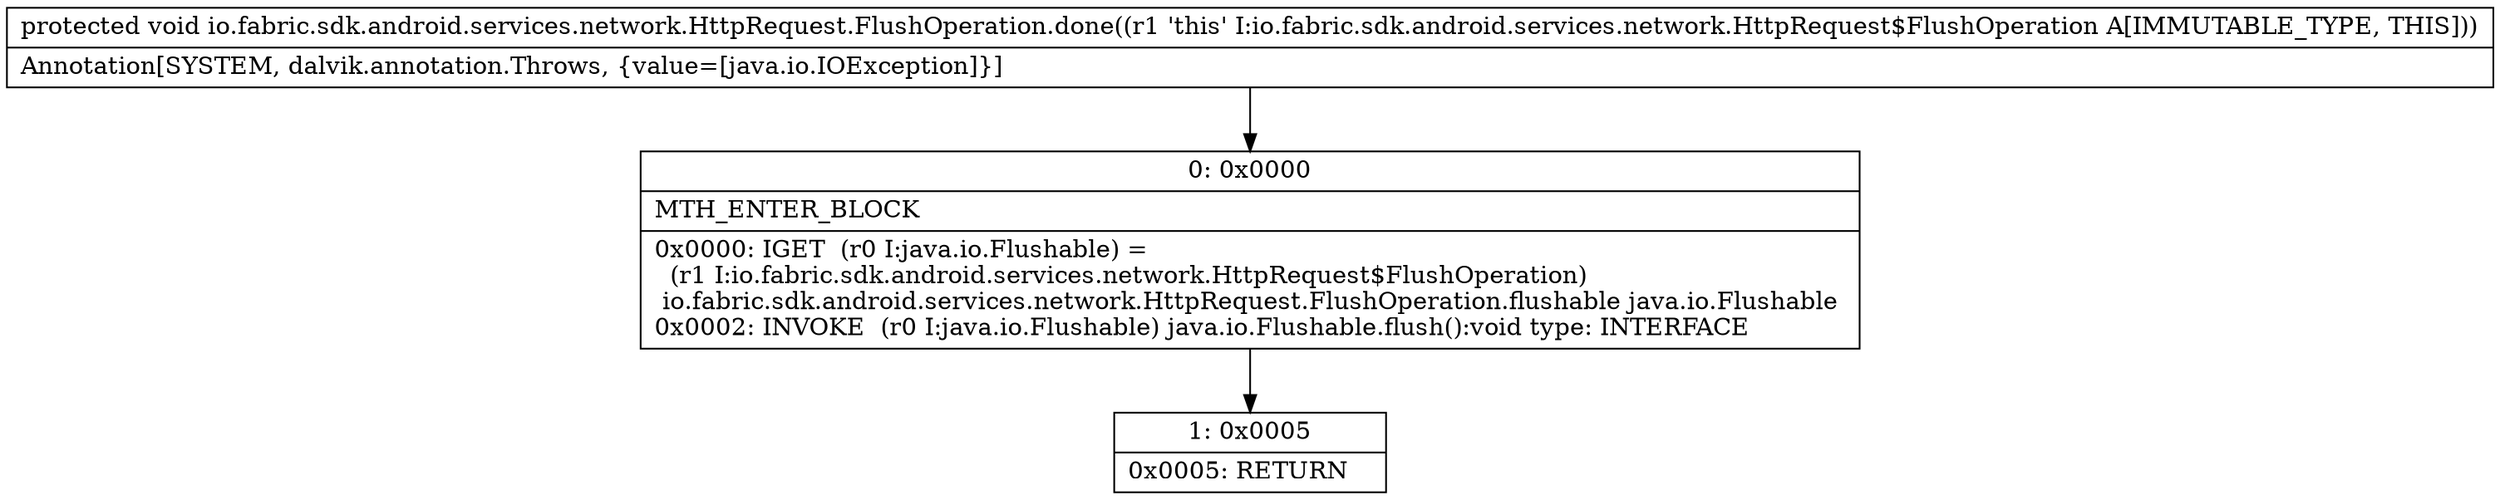 digraph "CFG forio.fabric.sdk.android.services.network.HttpRequest.FlushOperation.done()V" {
Node_0 [shape=record,label="{0\:\ 0x0000|MTH_ENTER_BLOCK\l|0x0000: IGET  (r0 I:java.io.Flushable) = \l  (r1 I:io.fabric.sdk.android.services.network.HttpRequest$FlushOperation)\l io.fabric.sdk.android.services.network.HttpRequest.FlushOperation.flushable java.io.Flushable \l0x0002: INVOKE  (r0 I:java.io.Flushable) java.io.Flushable.flush():void type: INTERFACE \l}"];
Node_1 [shape=record,label="{1\:\ 0x0005|0x0005: RETURN   \l}"];
MethodNode[shape=record,label="{protected void io.fabric.sdk.android.services.network.HttpRequest.FlushOperation.done((r1 'this' I:io.fabric.sdk.android.services.network.HttpRequest$FlushOperation A[IMMUTABLE_TYPE, THIS]))  | Annotation[SYSTEM, dalvik.annotation.Throws, \{value=[java.io.IOException]\}]\l}"];
MethodNode -> Node_0;
Node_0 -> Node_1;
}

